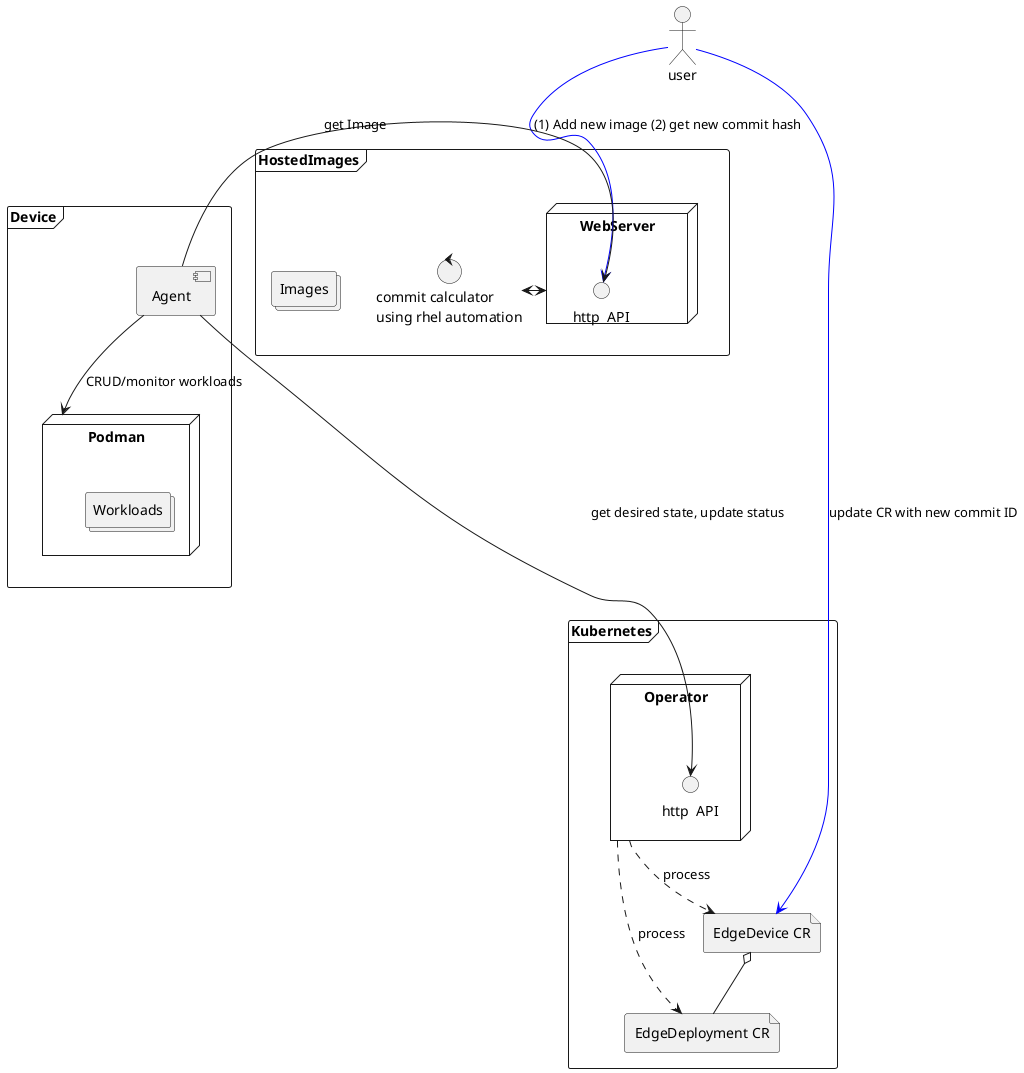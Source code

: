 @startuml
'https://plantuml.com/deployment-diagram
actor user

frame Kubernetes {

    node Operator {
      interface "http  API" as operatorAPI
    }

    file "EdgeDeployment CR" as deployment
    file "EdgeDevice CR" as deviceCR
}

frame Device {
    component Agent
    node Podman{
      collections Workloads
    }
}

frame HostedImages {
    node WebServer{
      interface "http  API" as imageUrl
    }

    control "commit calculator \nusing rhel automation" as CommitsCalc
    collections Images
}


deviceCR o-- deployment

Operator -[dashed]-> deployment: process
Operator -[dashed]-> deviceCR: process

user -[#blue]-> imageUrl : (1) Add new image (2) get new commit hash
Agent ---> operatorAPI: get desired state, update status
Agent --> Podman : CRUD/monitor workloads
Agent -> imageUrl : get Image
WebServer <-> CommitsCalc

user -[#blue]-> deviceCR : update CR with new commit ID
@enduml

